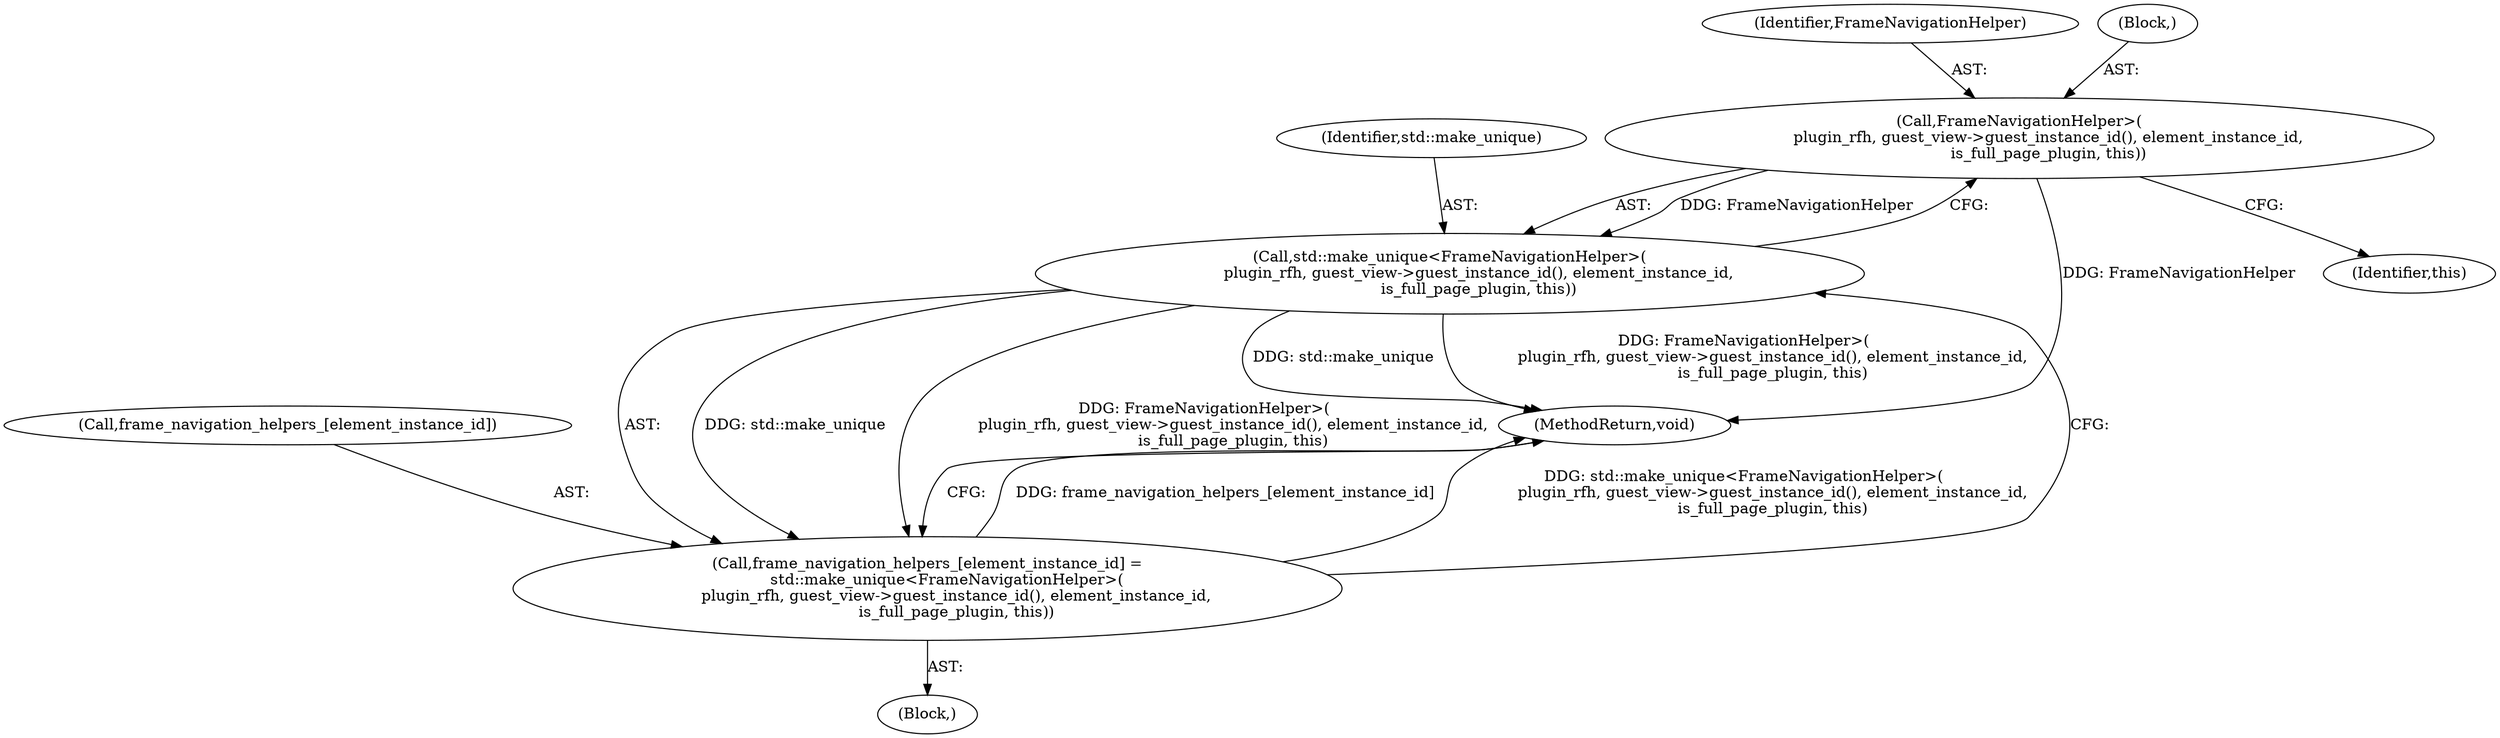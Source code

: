 digraph "0_Chrome_5bb223676defeba9c44a5ce42460c86e24561e73_9@pointer" {
"1000215" [label="(Call,FrameNavigationHelper>(\n            plugin_rfh, guest_view->guest_instance_id(), element_instance_id,\n            is_full_page_plugin, this))"];
"1000213" [label="(Call,std::make_unique<FrameNavigationHelper>(\n            plugin_rfh, guest_view->guest_instance_id(), element_instance_id,\n            is_full_page_plugin, this))"];
"1000209" [label="(Call,frame_navigation_helpers_[element_instance_id] =\n        std::make_unique<FrameNavigationHelper>(\n            plugin_rfh, guest_view->guest_instance_id(), element_instance_id,\n            is_full_page_plugin, this))"];
"1000208" [label="(Block,)"];
"1000214" [label="(Identifier,std::make_unique)"];
"1000215" [label="(Call,FrameNavigationHelper>(\n            plugin_rfh, guest_view->guest_instance_id(), element_instance_id,\n            is_full_page_plugin, this))"];
"1000226" [label="(MethodReturn,void)"];
"1000209" [label="(Call,frame_navigation_helpers_[element_instance_id] =\n        std::make_unique<FrameNavigationHelper>(\n            plugin_rfh, guest_view->guest_instance_id(), element_instance_id,\n            is_full_page_plugin, this))"];
"1000225" [label="(Identifier,this)"];
"1000216" [label="(Identifier,FrameNavigationHelper)"];
"1000213" [label="(Call,std::make_unique<FrameNavigationHelper>(\n            plugin_rfh, guest_view->guest_instance_id(), element_instance_id,\n            is_full_page_plugin, this))"];
"1000217" [label="(Block,)"];
"1000210" [label="(Call,frame_navigation_helpers_[element_instance_id])"];
"1000215" -> "1000213"  [label="AST: "];
"1000215" -> "1000225"  [label="CFG: "];
"1000216" -> "1000215"  [label="AST: "];
"1000217" -> "1000215"  [label="AST: "];
"1000213" -> "1000215"  [label="CFG: "];
"1000215" -> "1000226"  [label="DDG: FrameNavigationHelper"];
"1000215" -> "1000213"  [label="DDG: FrameNavigationHelper"];
"1000213" -> "1000209"  [label="AST: "];
"1000214" -> "1000213"  [label="AST: "];
"1000209" -> "1000213"  [label="CFG: "];
"1000213" -> "1000226"  [label="DDG: std::make_unique"];
"1000213" -> "1000226"  [label="DDG: FrameNavigationHelper>(\n            plugin_rfh, guest_view->guest_instance_id(), element_instance_id,\n            is_full_page_plugin, this)"];
"1000213" -> "1000209"  [label="DDG: std::make_unique"];
"1000213" -> "1000209"  [label="DDG: FrameNavigationHelper>(\n            plugin_rfh, guest_view->guest_instance_id(), element_instance_id,\n            is_full_page_plugin, this)"];
"1000209" -> "1000208"  [label="AST: "];
"1000210" -> "1000209"  [label="AST: "];
"1000226" -> "1000209"  [label="CFG: "];
"1000209" -> "1000226"  [label="DDG: frame_navigation_helpers_[element_instance_id]"];
"1000209" -> "1000226"  [label="DDG: std::make_unique<FrameNavigationHelper>(\n            plugin_rfh, guest_view->guest_instance_id(), element_instance_id,\n            is_full_page_plugin, this)"];
}
